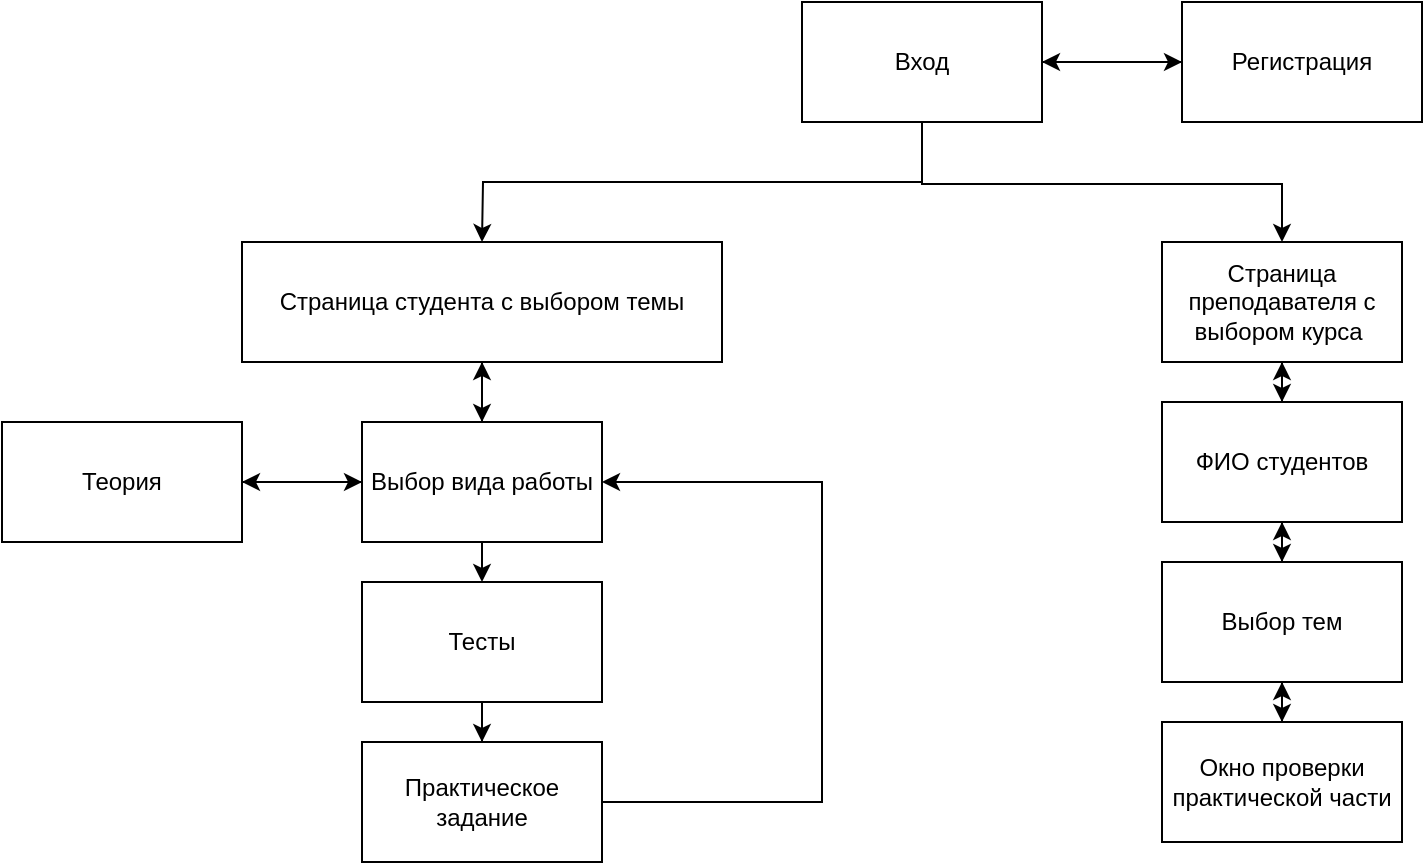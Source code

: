 <mxfile version="26.2.14">
  <diagram name="Page-1" id="97916047-d0de-89f5-080d-49f4d83e522f">
    <mxGraphModel dx="1426" dy="796" grid="1" gridSize="10" guides="1" tooltips="1" connect="1" arrows="1" fold="1" page="1" pageScale="1.5" pageWidth="1169" pageHeight="827" background="none" math="0" shadow="0">
      <root>
        <mxCell id="0" />
        <mxCell id="1" parent="0" />
        <mxCell id="xIhbucnLsh3VXJ7L4_1q-56" style="edgeStyle=orthogonalEdgeStyle;rounded=0;orthogonalLoop=1;jettySize=auto;html=1;exitX=0.5;exitY=1;exitDx=0;exitDy=0;" edge="1" parent="1" source="xIhbucnLsh3VXJ7L4_1q-55">
          <mxGeometry relative="1" as="geometry">
            <mxPoint x="510" y="200" as="targetPoint" />
          </mxGeometry>
        </mxCell>
        <mxCell id="xIhbucnLsh3VXJ7L4_1q-57" style="edgeStyle=orthogonalEdgeStyle;rounded=0;orthogonalLoop=1;jettySize=auto;html=1;exitX=0.5;exitY=1;exitDx=0;exitDy=0;entryX=0.5;entryY=0;entryDx=0;entryDy=0;" edge="1" parent="1" target="xIhbucnLsh3VXJ7L4_1q-58">
          <mxGeometry relative="1" as="geometry">
            <mxPoint x="910" y="270" as="targetPoint" />
            <mxPoint x="730" y="170" as="sourcePoint" />
            <Array as="points">
              <mxPoint x="730" y="171" />
              <mxPoint x="910" y="171" />
            </Array>
          </mxGeometry>
        </mxCell>
        <mxCell id="xIhbucnLsh3VXJ7L4_1q-65" style="edgeStyle=orthogonalEdgeStyle;rounded=0;orthogonalLoop=1;jettySize=auto;html=1;exitX=1;exitY=0.5;exitDx=0;exitDy=0;entryX=0;entryY=0.5;entryDx=0;entryDy=0;" edge="1" parent="1" source="xIhbucnLsh3VXJ7L4_1q-55" target="xIhbucnLsh3VXJ7L4_1q-61">
          <mxGeometry relative="1" as="geometry" />
        </mxCell>
        <mxCell id="xIhbucnLsh3VXJ7L4_1q-55" value="Вход" style="rounded=0;whiteSpace=wrap;html=1;" vertex="1" parent="1">
          <mxGeometry x="670" y="80" width="120" height="60" as="geometry" />
        </mxCell>
        <mxCell id="xIhbucnLsh3VXJ7L4_1q-68" style="edgeStyle=orthogonalEdgeStyle;rounded=0;orthogonalLoop=1;jettySize=auto;html=1;entryX=0.5;entryY=0;entryDx=0;entryDy=0;" edge="1" parent="1" source="xIhbucnLsh3VXJ7L4_1q-58" target="xIhbucnLsh3VXJ7L4_1q-78">
          <mxGeometry relative="1" as="geometry">
            <mxPoint x="820" y="360" as="targetPoint" />
          </mxGeometry>
        </mxCell>
        <mxCell id="xIhbucnLsh3VXJ7L4_1q-58" value="Страница преподавателя с выбором курса&lt;span style=&quot;background-color: transparent; color: light-dark(rgb(0, 0, 0), rgb(255, 255, 255));&quot;&gt;&amp;nbsp;&lt;/span&gt;" style="rounded=0;whiteSpace=wrap;html=1;" vertex="1" parent="1">
          <mxGeometry x="850" y="200" width="120" height="60" as="geometry" />
        </mxCell>
        <mxCell id="xIhbucnLsh3VXJ7L4_1q-69" style="edgeStyle=orthogonalEdgeStyle;rounded=0;orthogonalLoop=1;jettySize=auto;html=1;exitX=0.5;exitY=1;exitDx=0;exitDy=0;entryX=0.5;entryY=0;entryDx=0;entryDy=0;" edge="1" parent="1" source="xIhbucnLsh3VXJ7L4_1q-59" target="xIhbucnLsh3VXJ7L4_1q-70">
          <mxGeometry relative="1" as="geometry">
            <mxPoint x="510" y="320" as="targetPoint" />
          </mxGeometry>
        </mxCell>
        <mxCell id="xIhbucnLsh3VXJ7L4_1q-59" value="Страница студента с выбором темы" style="rounded=0;whiteSpace=wrap;html=1;" vertex="1" parent="1">
          <mxGeometry x="390" y="200" width="240" height="60" as="geometry" />
        </mxCell>
        <mxCell id="xIhbucnLsh3VXJ7L4_1q-64" style="edgeStyle=orthogonalEdgeStyle;rounded=0;orthogonalLoop=1;jettySize=auto;html=1;entryX=1;entryY=0.5;entryDx=0;entryDy=0;" edge="1" parent="1" source="xIhbucnLsh3VXJ7L4_1q-61" target="xIhbucnLsh3VXJ7L4_1q-55">
          <mxGeometry relative="1" as="geometry" />
        </mxCell>
        <mxCell id="xIhbucnLsh3VXJ7L4_1q-61" value="Регистрация" style="rounded=0;whiteSpace=wrap;html=1;" vertex="1" parent="1">
          <mxGeometry x="860" y="80" width="120" height="60" as="geometry" />
        </mxCell>
        <mxCell id="xIhbucnLsh3VXJ7L4_1q-73" style="edgeStyle=orthogonalEdgeStyle;rounded=0;orthogonalLoop=1;jettySize=auto;html=1;entryX=1;entryY=0.5;entryDx=0;entryDy=0;" edge="1" parent="1" source="xIhbucnLsh3VXJ7L4_1q-70" target="xIhbucnLsh3VXJ7L4_1q-74">
          <mxGeometry relative="1" as="geometry">
            <mxPoint x="450" y="450" as="targetPoint" />
            <Array as="points">
              <mxPoint x="420" y="320" />
              <mxPoint x="420" y="320" />
            </Array>
          </mxGeometry>
        </mxCell>
        <mxCell id="xIhbucnLsh3VXJ7L4_1q-75" style="edgeStyle=orthogonalEdgeStyle;rounded=0;orthogonalLoop=1;jettySize=auto;html=1;entryX=0.5;entryY=1;entryDx=0;entryDy=0;" edge="1" parent="1" source="xIhbucnLsh3VXJ7L4_1q-70" target="xIhbucnLsh3VXJ7L4_1q-59">
          <mxGeometry relative="1" as="geometry" />
        </mxCell>
        <mxCell id="xIhbucnLsh3VXJ7L4_1q-76" style="edgeStyle=orthogonalEdgeStyle;rounded=0;orthogonalLoop=1;jettySize=auto;html=1;entryX=0.5;entryY=0;entryDx=0;entryDy=0;" edge="1" parent="1" source="xIhbucnLsh3VXJ7L4_1q-70" target="xIhbucnLsh3VXJ7L4_1q-77">
          <mxGeometry relative="1" as="geometry">
            <mxPoint x="650" y="470" as="targetPoint" />
            <Array as="points">
              <mxPoint x="510" y="300" />
              <mxPoint x="510" y="300" />
            </Array>
          </mxGeometry>
        </mxCell>
        <mxCell id="xIhbucnLsh3VXJ7L4_1q-70" value="Выбор вида работы" style="rounded=0;whiteSpace=wrap;html=1;" vertex="1" parent="1">
          <mxGeometry x="450" y="290" width="120" height="60" as="geometry" />
        </mxCell>
        <mxCell id="xIhbucnLsh3VXJ7L4_1q-90" style="edgeStyle=orthogonalEdgeStyle;rounded=0;orthogonalLoop=1;jettySize=auto;html=1;entryX=0;entryY=0.5;entryDx=0;entryDy=0;" edge="1" parent="1" source="xIhbucnLsh3VXJ7L4_1q-74" target="xIhbucnLsh3VXJ7L4_1q-70">
          <mxGeometry relative="1" as="geometry" />
        </mxCell>
        <mxCell id="xIhbucnLsh3VXJ7L4_1q-74" value="Теория" style="rounded=0;whiteSpace=wrap;html=1;" vertex="1" parent="1">
          <mxGeometry x="270" y="290" width="120" height="60" as="geometry" />
        </mxCell>
        <mxCell id="xIhbucnLsh3VXJ7L4_1q-86" style="edgeStyle=orthogonalEdgeStyle;rounded=0;orthogonalLoop=1;jettySize=auto;html=1;" edge="1" parent="1" source="xIhbucnLsh3VXJ7L4_1q-77" target="xIhbucnLsh3VXJ7L4_1q-87">
          <mxGeometry relative="1" as="geometry">
            <mxPoint x="650" y="580" as="targetPoint" />
          </mxGeometry>
        </mxCell>
        <mxCell id="xIhbucnLsh3VXJ7L4_1q-77" value="Тесты" style="rounded=0;whiteSpace=wrap;html=1;" vertex="1" parent="1">
          <mxGeometry x="450" y="370" width="120" height="60" as="geometry" />
        </mxCell>
        <mxCell id="xIhbucnLsh3VXJ7L4_1q-80" style="edgeStyle=orthogonalEdgeStyle;rounded=0;orthogonalLoop=1;jettySize=auto;html=1;entryX=0.5;entryY=1;entryDx=0;entryDy=0;" edge="1" parent="1" source="xIhbucnLsh3VXJ7L4_1q-78" target="xIhbucnLsh3VXJ7L4_1q-58">
          <mxGeometry relative="1" as="geometry" />
        </mxCell>
        <mxCell id="xIhbucnLsh3VXJ7L4_1q-81" style="edgeStyle=orthogonalEdgeStyle;rounded=0;orthogonalLoop=1;jettySize=auto;html=1;" edge="1" parent="1" source="xIhbucnLsh3VXJ7L4_1q-78" target="xIhbucnLsh3VXJ7L4_1q-82">
          <mxGeometry relative="1" as="geometry">
            <mxPoint x="910" y="410" as="targetPoint" />
          </mxGeometry>
        </mxCell>
        <mxCell id="xIhbucnLsh3VXJ7L4_1q-78" value="ФИО студентов" style="rounded=0;whiteSpace=wrap;html=1;" vertex="1" parent="1">
          <mxGeometry x="850" y="280" width="120" height="60" as="geometry" />
        </mxCell>
        <mxCell id="xIhbucnLsh3VXJ7L4_1q-83" style="edgeStyle=orthogonalEdgeStyle;rounded=0;orthogonalLoop=1;jettySize=auto;html=1;entryX=0.5;entryY=1;entryDx=0;entryDy=0;" edge="1" parent="1" source="xIhbucnLsh3VXJ7L4_1q-82" target="xIhbucnLsh3VXJ7L4_1q-78">
          <mxGeometry relative="1" as="geometry" />
        </mxCell>
        <mxCell id="xIhbucnLsh3VXJ7L4_1q-84" style="edgeStyle=orthogonalEdgeStyle;rounded=0;orthogonalLoop=1;jettySize=auto;html=1;" edge="1" parent="1" source="xIhbucnLsh3VXJ7L4_1q-82" target="xIhbucnLsh3VXJ7L4_1q-85">
          <mxGeometry relative="1" as="geometry">
            <mxPoint x="910" y="540" as="targetPoint" />
          </mxGeometry>
        </mxCell>
        <mxCell id="xIhbucnLsh3VXJ7L4_1q-82" value="Выбор тем" style="rounded=0;whiteSpace=wrap;html=1;" vertex="1" parent="1">
          <mxGeometry x="850" y="360" width="120" height="60" as="geometry" />
        </mxCell>
        <mxCell id="xIhbucnLsh3VXJ7L4_1q-89" style="edgeStyle=orthogonalEdgeStyle;rounded=0;orthogonalLoop=1;jettySize=auto;html=1;" edge="1" parent="1" source="xIhbucnLsh3VXJ7L4_1q-85" target="xIhbucnLsh3VXJ7L4_1q-82">
          <mxGeometry relative="1" as="geometry" />
        </mxCell>
        <mxCell id="xIhbucnLsh3VXJ7L4_1q-85" value="Окно проверки практической части" style="rounded=0;whiteSpace=wrap;html=1;" vertex="1" parent="1">
          <mxGeometry x="850" y="440" width="120" height="60" as="geometry" />
        </mxCell>
        <mxCell id="xIhbucnLsh3VXJ7L4_1q-88" style="edgeStyle=orthogonalEdgeStyle;rounded=0;orthogonalLoop=1;jettySize=auto;html=1;entryX=1;entryY=0.5;entryDx=0;entryDy=0;exitX=1;exitY=0.5;exitDx=0;exitDy=0;" edge="1" parent="1" source="xIhbucnLsh3VXJ7L4_1q-87" target="xIhbucnLsh3VXJ7L4_1q-70">
          <mxGeometry relative="1" as="geometry">
            <Array as="points">
              <mxPoint x="680" y="480" />
              <mxPoint x="680" y="320" />
            </Array>
          </mxGeometry>
        </mxCell>
        <mxCell id="xIhbucnLsh3VXJ7L4_1q-87" value="Практическое задание" style="rounded=0;whiteSpace=wrap;html=1;" vertex="1" parent="1">
          <mxGeometry x="450" y="450" width="120" height="60" as="geometry" />
        </mxCell>
      </root>
    </mxGraphModel>
  </diagram>
</mxfile>
